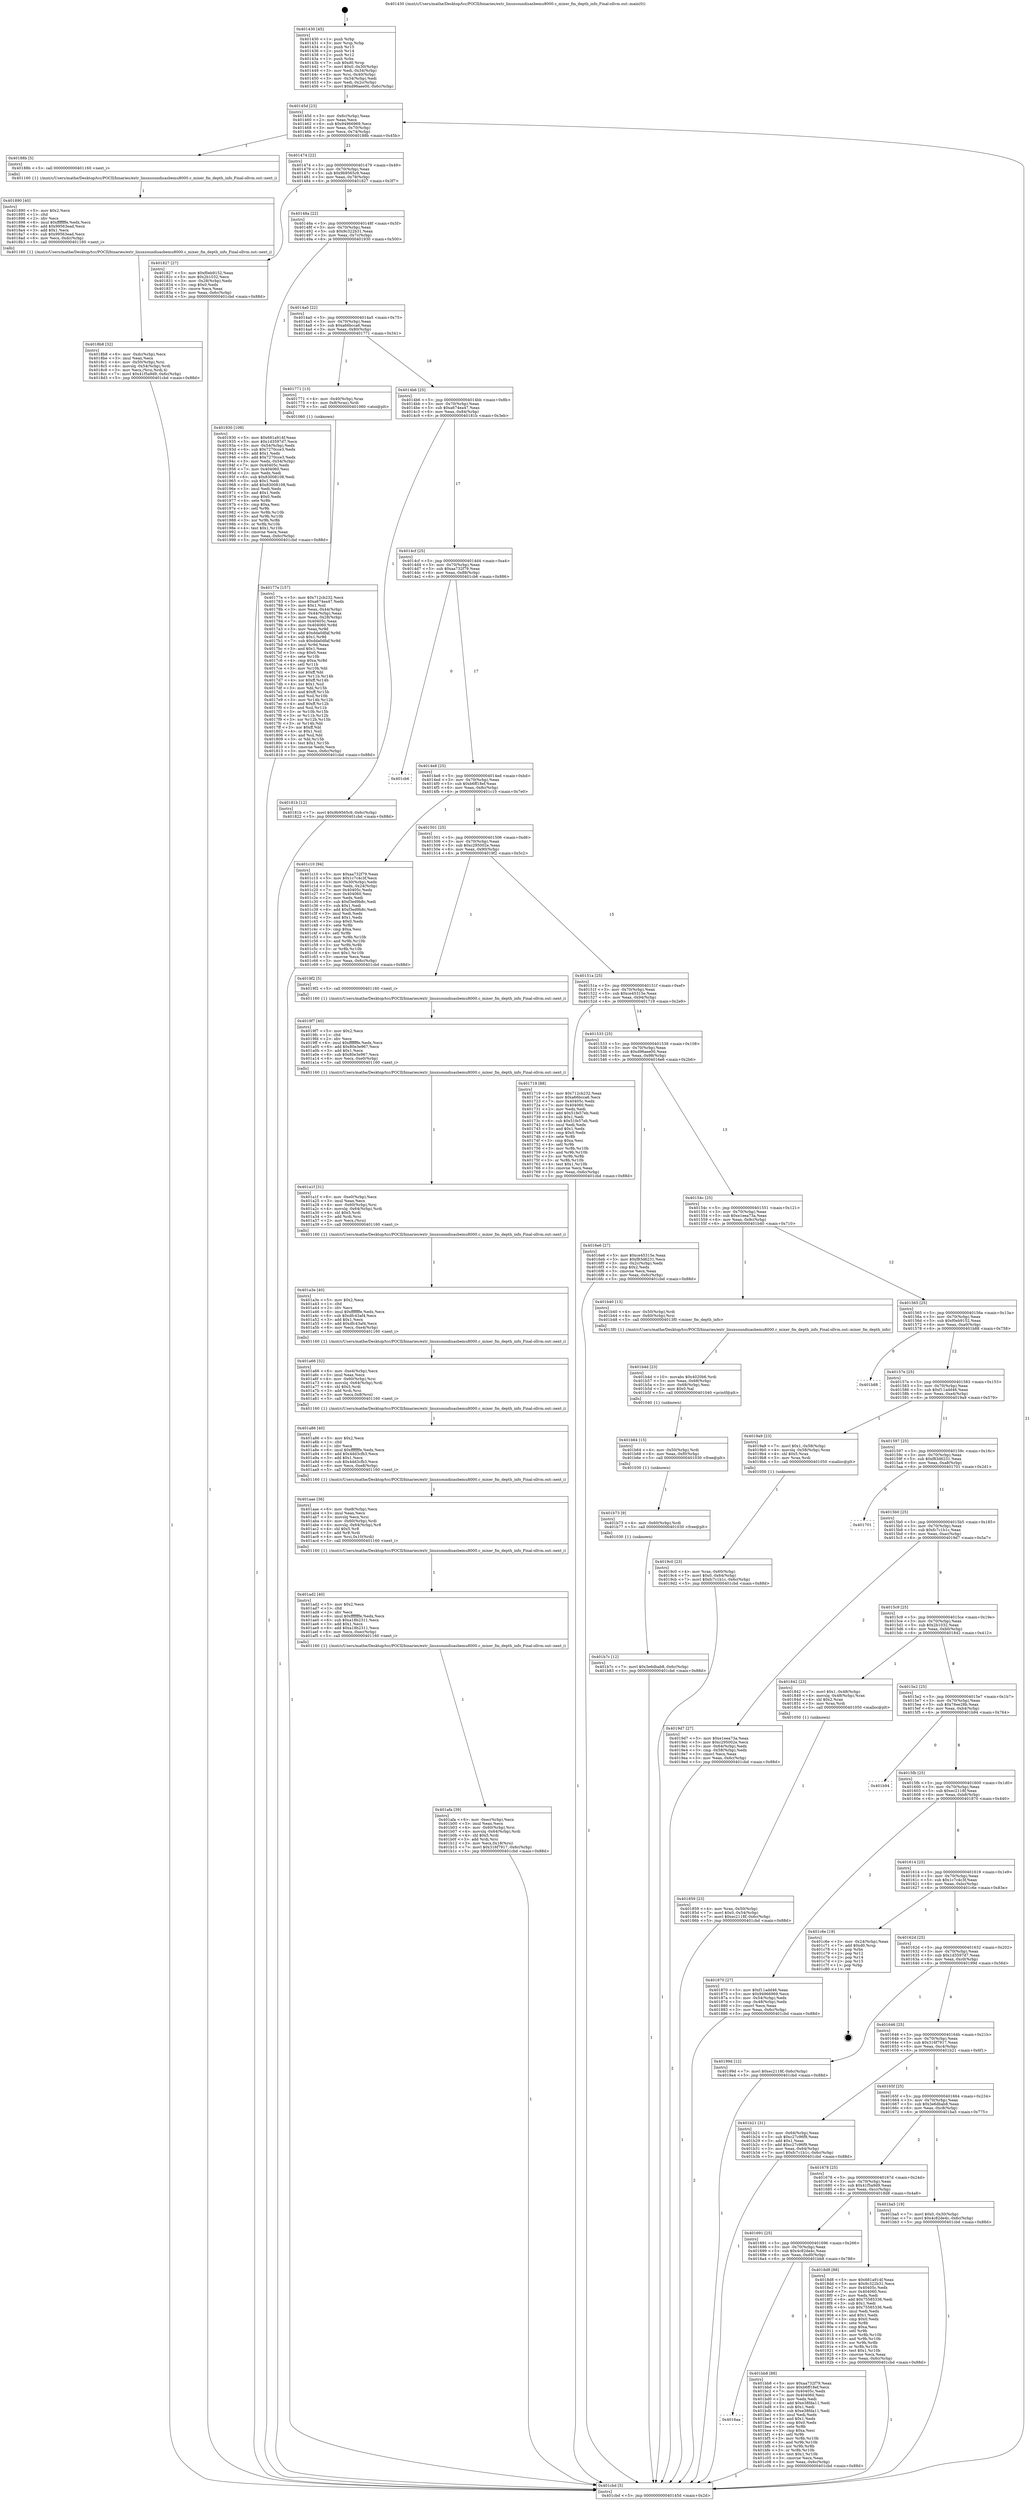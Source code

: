 digraph "0x401430" {
  label = "0x401430 (/mnt/c/Users/mathe/Desktop/tcc/POCII/binaries/extr_linuxsoundisasbemu8000.c_mixer_fm_depth_info_Final-ollvm.out::main(0))"
  labelloc = "t"
  node[shape=record]

  Entry [label="",width=0.3,height=0.3,shape=circle,fillcolor=black,style=filled]
  "0x40145d" [label="{
     0x40145d [23]\l
     | [instrs]\l
     &nbsp;&nbsp;0x40145d \<+3\>: mov -0x6c(%rbp),%eax\l
     &nbsp;&nbsp;0x401460 \<+2\>: mov %eax,%ecx\l
     &nbsp;&nbsp;0x401462 \<+6\>: sub $0x94966969,%ecx\l
     &nbsp;&nbsp;0x401468 \<+3\>: mov %eax,-0x70(%rbp)\l
     &nbsp;&nbsp;0x40146b \<+3\>: mov %ecx,-0x74(%rbp)\l
     &nbsp;&nbsp;0x40146e \<+6\>: je 000000000040188b \<main+0x45b\>\l
  }"]
  "0x40188b" [label="{
     0x40188b [5]\l
     | [instrs]\l
     &nbsp;&nbsp;0x40188b \<+5\>: call 0000000000401160 \<next_i\>\l
     | [calls]\l
     &nbsp;&nbsp;0x401160 \{1\} (/mnt/c/Users/mathe/Desktop/tcc/POCII/binaries/extr_linuxsoundisasbemu8000.c_mixer_fm_depth_info_Final-ollvm.out::next_i)\l
  }"]
  "0x401474" [label="{
     0x401474 [22]\l
     | [instrs]\l
     &nbsp;&nbsp;0x401474 \<+5\>: jmp 0000000000401479 \<main+0x49\>\l
     &nbsp;&nbsp;0x401479 \<+3\>: mov -0x70(%rbp),%eax\l
     &nbsp;&nbsp;0x40147c \<+5\>: sub $0x9b9565c9,%eax\l
     &nbsp;&nbsp;0x401481 \<+3\>: mov %eax,-0x78(%rbp)\l
     &nbsp;&nbsp;0x401484 \<+6\>: je 0000000000401827 \<main+0x3f7\>\l
  }"]
  Exit [label="",width=0.3,height=0.3,shape=circle,fillcolor=black,style=filled,peripheries=2]
  "0x401827" [label="{
     0x401827 [27]\l
     | [instrs]\l
     &nbsp;&nbsp;0x401827 \<+5\>: mov $0xf0eb9152,%eax\l
     &nbsp;&nbsp;0x40182c \<+5\>: mov $0x2b1032,%ecx\l
     &nbsp;&nbsp;0x401831 \<+3\>: mov -0x28(%rbp),%edx\l
     &nbsp;&nbsp;0x401834 \<+3\>: cmp $0x0,%edx\l
     &nbsp;&nbsp;0x401837 \<+3\>: cmove %ecx,%eax\l
     &nbsp;&nbsp;0x40183a \<+3\>: mov %eax,-0x6c(%rbp)\l
     &nbsp;&nbsp;0x40183d \<+5\>: jmp 0000000000401cbd \<main+0x88d\>\l
  }"]
  "0x40148a" [label="{
     0x40148a [22]\l
     | [instrs]\l
     &nbsp;&nbsp;0x40148a \<+5\>: jmp 000000000040148f \<main+0x5f\>\l
     &nbsp;&nbsp;0x40148f \<+3\>: mov -0x70(%rbp),%eax\l
     &nbsp;&nbsp;0x401492 \<+5\>: sub $0x9c322b31,%eax\l
     &nbsp;&nbsp;0x401497 \<+3\>: mov %eax,-0x7c(%rbp)\l
     &nbsp;&nbsp;0x40149a \<+6\>: je 0000000000401930 \<main+0x500\>\l
  }"]
  "0x4016aa" [label="{
     0x4016aa\l
  }", style=dashed]
  "0x401930" [label="{
     0x401930 [109]\l
     | [instrs]\l
     &nbsp;&nbsp;0x401930 \<+5\>: mov $0x681a914f,%eax\l
     &nbsp;&nbsp;0x401935 \<+5\>: mov $0x1d3597d7,%ecx\l
     &nbsp;&nbsp;0x40193a \<+3\>: mov -0x54(%rbp),%edx\l
     &nbsp;&nbsp;0x40193d \<+6\>: sub $0x7270cce3,%edx\l
     &nbsp;&nbsp;0x401943 \<+3\>: add $0x1,%edx\l
     &nbsp;&nbsp;0x401946 \<+6\>: add $0x7270cce3,%edx\l
     &nbsp;&nbsp;0x40194c \<+3\>: mov %edx,-0x54(%rbp)\l
     &nbsp;&nbsp;0x40194f \<+7\>: mov 0x40405c,%edx\l
     &nbsp;&nbsp;0x401956 \<+7\>: mov 0x404060,%esi\l
     &nbsp;&nbsp;0x40195d \<+2\>: mov %edx,%edi\l
     &nbsp;&nbsp;0x40195f \<+6\>: sub $0x83008108,%edi\l
     &nbsp;&nbsp;0x401965 \<+3\>: sub $0x1,%edi\l
     &nbsp;&nbsp;0x401968 \<+6\>: add $0x83008108,%edi\l
     &nbsp;&nbsp;0x40196e \<+3\>: imul %edi,%edx\l
     &nbsp;&nbsp;0x401971 \<+3\>: and $0x1,%edx\l
     &nbsp;&nbsp;0x401974 \<+3\>: cmp $0x0,%edx\l
     &nbsp;&nbsp;0x401977 \<+4\>: sete %r8b\l
     &nbsp;&nbsp;0x40197b \<+3\>: cmp $0xa,%esi\l
     &nbsp;&nbsp;0x40197e \<+4\>: setl %r9b\l
     &nbsp;&nbsp;0x401982 \<+3\>: mov %r8b,%r10b\l
     &nbsp;&nbsp;0x401985 \<+3\>: and %r9b,%r10b\l
     &nbsp;&nbsp;0x401988 \<+3\>: xor %r9b,%r8b\l
     &nbsp;&nbsp;0x40198b \<+3\>: or %r8b,%r10b\l
     &nbsp;&nbsp;0x40198e \<+4\>: test $0x1,%r10b\l
     &nbsp;&nbsp;0x401992 \<+3\>: cmovne %ecx,%eax\l
     &nbsp;&nbsp;0x401995 \<+3\>: mov %eax,-0x6c(%rbp)\l
     &nbsp;&nbsp;0x401998 \<+5\>: jmp 0000000000401cbd \<main+0x88d\>\l
  }"]
  "0x4014a0" [label="{
     0x4014a0 [22]\l
     | [instrs]\l
     &nbsp;&nbsp;0x4014a0 \<+5\>: jmp 00000000004014a5 \<main+0x75\>\l
     &nbsp;&nbsp;0x4014a5 \<+3\>: mov -0x70(%rbp),%eax\l
     &nbsp;&nbsp;0x4014a8 \<+5\>: sub $0xa66bcca6,%eax\l
     &nbsp;&nbsp;0x4014ad \<+3\>: mov %eax,-0x80(%rbp)\l
     &nbsp;&nbsp;0x4014b0 \<+6\>: je 0000000000401771 \<main+0x341\>\l
  }"]
  "0x401bb8" [label="{
     0x401bb8 [88]\l
     | [instrs]\l
     &nbsp;&nbsp;0x401bb8 \<+5\>: mov $0xaa732f79,%eax\l
     &nbsp;&nbsp;0x401bbd \<+5\>: mov $0xb6ff18ef,%ecx\l
     &nbsp;&nbsp;0x401bc2 \<+7\>: mov 0x40405c,%edx\l
     &nbsp;&nbsp;0x401bc9 \<+7\>: mov 0x404060,%esi\l
     &nbsp;&nbsp;0x401bd0 \<+2\>: mov %edx,%edi\l
     &nbsp;&nbsp;0x401bd2 \<+6\>: add $0xe38fda11,%edi\l
     &nbsp;&nbsp;0x401bd8 \<+3\>: sub $0x1,%edi\l
     &nbsp;&nbsp;0x401bdb \<+6\>: sub $0xe38fda11,%edi\l
     &nbsp;&nbsp;0x401be1 \<+3\>: imul %edi,%edx\l
     &nbsp;&nbsp;0x401be4 \<+3\>: and $0x1,%edx\l
     &nbsp;&nbsp;0x401be7 \<+3\>: cmp $0x0,%edx\l
     &nbsp;&nbsp;0x401bea \<+4\>: sete %r8b\l
     &nbsp;&nbsp;0x401bee \<+3\>: cmp $0xa,%esi\l
     &nbsp;&nbsp;0x401bf1 \<+4\>: setl %r9b\l
     &nbsp;&nbsp;0x401bf5 \<+3\>: mov %r8b,%r10b\l
     &nbsp;&nbsp;0x401bf8 \<+3\>: and %r9b,%r10b\l
     &nbsp;&nbsp;0x401bfb \<+3\>: xor %r9b,%r8b\l
     &nbsp;&nbsp;0x401bfe \<+3\>: or %r8b,%r10b\l
     &nbsp;&nbsp;0x401c01 \<+4\>: test $0x1,%r10b\l
     &nbsp;&nbsp;0x401c05 \<+3\>: cmovne %ecx,%eax\l
     &nbsp;&nbsp;0x401c08 \<+3\>: mov %eax,-0x6c(%rbp)\l
     &nbsp;&nbsp;0x401c0b \<+5\>: jmp 0000000000401cbd \<main+0x88d\>\l
  }"]
  "0x401771" [label="{
     0x401771 [13]\l
     | [instrs]\l
     &nbsp;&nbsp;0x401771 \<+4\>: mov -0x40(%rbp),%rax\l
     &nbsp;&nbsp;0x401775 \<+4\>: mov 0x8(%rax),%rdi\l
     &nbsp;&nbsp;0x401779 \<+5\>: call 0000000000401060 \<atoi@plt\>\l
     | [calls]\l
     &nbsp;&nbsp;0x401060 \{1\} (unknown)\l
  }"]
  "0x4014b6" [label="{
     0x4014b6 [25]\l
     | [instrs]\l
     &nbsp;&nbsp;0x4014b6 \<+5\>: jmp 00000000004014bb \<main+0x8b\>\l
     &nbsp;&nbsp;0x4014bb \<+3\>: mov -0x70(%rbp),%eax\l
     &nbsp;&nbsp;0x4014be \<+5\>: sub $0xa674ea47,%eax\l
     &nbsp;&nbsp;0x4014c3 \<+6\>: mov %eax,-0x84(%rbp)\l
     &nbsp;&nbsp;0x4014c9 \<+6\>: je 000000000040181b \<main+0x3eb\>\l
  }"]
  "0x401b7c" [label="{
     0x401b7c [12]\l
     | [instrs]\l
     &nbsp;&nbsp;0x401b7c \<+7\>: movl $0x3e6dbab8,-0x6c(%rbp)\l
     &nbsp;&nbsp;0x401b83 \<+5\>: jmp 0000000000401cbd \<main+0x88d\>\l
  }"]
  "0x40181b" [label="{
     0x40181b [12]\l
     | [instrs]\l
     &nbsp;&nbsp;0x40181b \<+7\>: movl $0x9b9565c9,-0x6c(%rbp)\l
     &nbsp;&nbsp;0x401822 \<+5\>: jmp 0000000000401cbd \<main+0x88d\>\l
  }"]
  "0x4014cf" [label="{
     0x4014cf [25]\l
     | [instrs]\l
     &nbsp;&nbsp;0x4014cf \<+5\>: jmp 00000000004014d4 \<main+0xa4\>\l
     &nbsp;&nbsp;0x4014d4 \<+3\>: mov -0x70(%rbp),%eax\l
     &nbsp;&nbsp;0x4014d7 \<+5\>: sub $0xaa732f79,%eax\l
     &nbsp;&nbsp;0x4014dc \<+6\>: mov %eax,-0x88(%rbp)\l
     &nbsp;&nbsp;0x4014e2 \<+6\>: je 0000000000401cb6 \<main+0x886\>\l
  }"]
  "0x401b73" [label="{
     0x401b73 [9]\l
     | [instrs]\l
     &nbsp;&nbsp;0x401b73 \<+4\>: mov -0x60(%rbp),%rdi\l
     &nbsp;&nbsp;0x401b77 \<+5\>: call 0000000000401030 \<free@plt\>\l
     | [calls]\l
     &nbsp;&nbsp;0x401030 \{1\} (unknown)\l
  }"]
  "0x401cb6" [label="{
     0x401cb6\l
  }", style=dashed]
  "0x4014e8" [label="{
     0x4014e8 [25]\l
     | [instrs]\l
     &nbsp;&nbsp;0x4014e8 \<+5\>: jmp 00000000004014ed \<main+0xbd\>\l
     &nbsp;&nbsp;0x4014ed \<+3\>: mov -0x70(%rbp),%eax\l
     &nbsp;&nbsp;0x4014f0 \<+5\>: sub $0xb6ff18ef,%eax\l
     &nbsp;&nbsp;0x4014f5 \<+6\>: mov %eax,-0x8c(%rbp)\l
     &nbsp;&nbsp;0x4014fb \<+6\>: je 0000000000401c10 \<main+0x7e0\>\l
  }"]
  "0x401b64" [label="{
     0x401b64 [15]\l
     | [instrs]\l
     &nbsp;&nbsp;0x401b64 \<+4\>: mov -0x50(%rbp),%rdi\l
     &nbsp;&nbsp;0x401b68 \<+6\>: mov %eax,-0xf0(%rbp)\l
     &nbsp;&nbsp;0x401b6e \<+5\>: call 0000000000401030 \<free@plt\>\l
     | [calls]\l
     &nbsp;&nbsp;0x401030 \{1\} (unknown)\l
  }"]
  "0x401c10" [label="{
     0x401c10 [94]\l
     | [instrs]\l
     &nbsp;&nbsp;0x401c10 \<+5\>: mov $0xaa732f79,%eax\l
     &nbsp;&nbsp;0x401c15 \<+5\>: mov $0x1c7c4c3f,%ecx\l
     &nbsp;&nbsp;0x401c1a \<+3\>: mov -0x30(%rbp),%edx\l
     &nbsp;&nbsp;0x401c1d \<+3\>: mov %edx,-0x24(%rbp)\l
     &nbsp;&nbsp;0x401c20 \<+7\>: mov 0x40405c,%edx\l
     &nbsp;&nbsp;0x401c27 \<+7\>: mov 0x404060,%esi\l
     &nbsp;&nbsp;0x401c2e \<+2\>: mov %edx,%edi\l
     &nbsp;&nbsp;0x401c30 \<+6\>: sub $0xf3ed9b8c,%edi\l
     &nbsp;&nbsp;0x401c36 \<+3\>: sub $0x1,%edi\l
     &nbsp;&nbsp;0x401c39 \<+6\>: add $0xf3ed9b8c,%edi\l
     &nbsp;&nbsp;0x401c3f \<+3\>: imul %edi,%edx\l
     &nbsp;&nbsp;0x401c42 \<+3\>: and $0x1,%edx\l
     &nbsp;&nbsp;0x401c45 \<+3\>: cmp $0x0,%edx\l
     &nbsp;&nbsp;0x401c48 \<+4\>: sete %r8b\l
     &nbsp;&nbsp;0x401c4c \<+3\>: cmp $0xa,%esi\l
     &nbsp;&nbsp;0x401c4f \<+4\>: setl %r9b\l
     &nbsp;&nbsp;0x401c53 \<+3\>: mov %r8b,%r10b\l
     &nbsp;&nbsp;0x401c56 \<+3\>: and %r9b,%r10b\l
     &nbsp;&nbsp;0x401c59 \<+3\>: xor %r9b,%r8b\l
     &nbsp;&nbsp;0x401c5c \<+3\>: or %r8b,%r10b\l
     &nbsp;&nbsp;0x401c5f \<+4\>: test $0x1,%r10b\l
     &nbsp;&nbsp;0x401c63 \<+3\>: cmovne %ecx,%eax\l
     &nbsp;&nbsp;0x401c66 \<+3\>: mov %eax,-0x6c(%rbp)\l
     &nbsp;&nbsp;0x401c69 \<+5\>: jmp 0000000000401cbd \<main+0x88d\>\l
  }"]
  "0x401501" [label="{
     0x401501 [25]\l
     | [instrs]\l
     &nbsp;&nbsp;0x401501 \<+5\>: jmp 0000000000401506 \<main+0xd6\>\l
     &nbsp;&nbsp;0x401506 \<+3\>: mov -0x70(%rbp),%eax\l
     &nbsp;&nbsp;0x401509 \<+5\>: sub $0xc295002e,%eax\l
     &nbsp;&nbsp;0x40150e \<+6\>: mov %eax,-0x90(%rbp)\l
     &nbsp;&nbsp;0x401514 \<+6\>: je 00000000004019f2 \<main+0x5c2\>\l
  }"]
  "0x401b4d" [label="{
     0x401b4d [23]\l
     | [instrs]\l
     &nbsp;&nbsp;0x401b4d \<+10\>: movabs $0x4020b6,%rdi\l
     &nbsp;&nbsp;0x401b57 \<+3\>: mov %eax,-0x68(%rbp)\l
     &nbsp;&nbsp;0x401b5a \<+3\>: mov -0x68(%rbp),%esi\l
     &nbsp;&nbsp;0x401b5d \<+2\>: mov $0x0,%al\l
     &nbsp;&nbsp;0x401b5f \<+5\>: call 0000000000401040 \<printf@plt\>\l
     | [calls]\l
     &nbsp;&nbsp;0x401040 \{1\} (unknown)\l
  }"]
  "0x4019f2" [label="{
     0x4019f2 [5]\l
     | [instrs]\l
     &nbsp;&nbsp;0x4019f2 \<+5\>: call 0000000000401160 \<next_i\>\l
     | [calls]\l
     &nbsp;&nbsp;0x401160 \{1\} (/mnt/c/Users/mathe/Desktop/tcc/POCII/binaries/extr_linuxsoundisasbemu8000.c_mixer_fm_depth_info_Final-ollvm.out::next_i)\l
  }"]
  "0x40151a" [label="{
     0x40151a [25]\l
     | [instrs]\l
     &nbsp;&nbsp;0x40151a \<+5\>: jmp 000000000040151f \<main+0xef\>\l
     &nbsp;&nbsp;0x40151f \<+3\>: mov -0x70(%rbp),%eax\l
     &nbsp;&nbsp;0x401522 \<+5\>: sub $0xce45315e,%eax\l
     &nbsp;&nbsp;0x401527 \<+6\>: mov %eax,-0x94(%rbp)\l
     &nbsp;&nbsp;0x40152d \<+6\>: je 0000000000401719 \<main+0x2e9\>\l
  }"]
  "0x401afa" [label="{
     0x401afa [39]\l
     | [instrs]\l
     &nbsp;&nbsp;0x401afa \<+6\>: mov -0xec(%rbp),%ecx\l
     &nbsp;&nbsp;0x401b00 \<+3\>: imul %eax,%ecx\l
     &nbsp;&nbsp;0x401b03 \<+4\>: mov -0x60(%rbp),%rsi\l
     &nbsp;&nbsp;0x401b07 \<+4\>: movslq -0x64(%rbp),%rdi\l
     &nbsp;&nbsp;0x401b0b \<+4\>: shl $0x5,%rdi\l
     &nbsp;&nbsp;0x401b0f \<+3\>: add %rdi,%rsi\l
     &nbsp;&nbsp;0x401b12 \<+3\>: mov %ecx,0x18(%rsi)\l
     &nbsp;&nbsp;0x401b15 \<+7\>: movl $0x316f7917,-0x6c(%rbp)\l
     &nbsp;&nbsp;0x401b1c \<+5\>: jmp 0000000000401cbd \<main+0x88d\>\l
  }"]
  "0x401719" [label="{
     0x401719 [88]\l
     | [instrs]\l
     &nbsp;&nbsp;0x401719 \<+5\>: mov $0x712cb232,%eax\l
     &nbsp;&nbsp;0x40171e \<+5\>: mov $0xa66bcca6,%ecx\l
     &nbsp;&nbsp;0x401723 \<+7\>: mov 0x40405c,%edx\l
     &nbsp;&nbsp;0x40172a \<+7\>: mov 0x404060,%esi\l
     &nbsp;&nbsp;0x401731 \<+2\>: mov %edx,%edi\l
     &nbsp;&nbsp;0x401733 \<+6\>: add $0x51fe57eb,%edi\l
     &nbsp;&nbsp;0x401739 \<+3\>: sub $0x1,%edi\l
     &nbsp;&nbsp;0x40173c \<+6\>: sub $0x51fe57eb,%edi\l
     &nbsp;&nbsp;0x401742 \<+3\>: imul %edi,%edx\l
     &nbsp;&nbsp;0x401745 \<+3\>: and $0x1,%edx\l
     &nbsp;&nbsp;0x401748 \<+3\>: cmp $0x0,%edx\l
     &nbsp;&nbsp;0x40174b \<+4\>: sete %r8b\l
     &nbsp;&nbsp;0x40174f \<+3\>: cmp $0xa,%esi\l
     &nbsp;&nbsp;0x401752 \<+4\>: setl %r9b\l
     &nbsp;&nbsp;0x401756 \<+3\>: mov %r8b,%r10b\l
     &nbsp;&nbsp;0x401759 \<+3\>: and %r9b,%r10b\l
     &nbsp;&nbsp;0x40175c \<+3\>: xor %r9b,%r8b\l
     &nbsp;&nbsp;0x40175f \<+3\>: or %r8b,%r10b\l
     &nbsp;&nbsp;0x401762 \<+4\>: test $0x1,%r10b\l
     &nbsp;&nbsp;0x401766 \<+3\>: cmovne %ecx,%eax\l
     &nbsp;&nbsp;0x401769 \<+3\>: mov %eax,-0x6c(%rbp)\l
     &nbsp;&nbsp;0x40176c \<+5\>: jmp 0000000000401cbd \<main+0x88d\>\l
  }"]
  "0x401533" [label="{
     0x401533 [25]\l
     | [instrs]\l
     &nbsp;&nbsp;0x401533 \<+5\>: jmp 0000000000401538 \<main+0x108\>\l
     &nbsp;&nbsp;0x401538 \<+3\>: mov -0x70(%rbp),%eax\l
     &nbsp;&nbsp;0x40153b \<+5\>: sub $0xd96aee00,%eax\l
     &nbsp;&nbsp;0x401540 \<+6\>: mov %eax,-0x98(%rbp)\l
     &nbsp;&nbsp;0x401546 \<+6\>: je 00000000004016e6 \<main+0x2b6\>\l
  }"]
  "0x401ad2" [label="{
     0x401ad2 [40]\l
     | [instrs]\l
     &nbsp;&nbsp;0x401ad2 \<+5\>: mov $0x2,%ecx\l
     &nbsp;&nbsp;0x401ad7 \<+1\>: cltd\l
     &nbsp;&nbsp;0x401ad8 \<+2\>: idiv %ecx\l
     &nbsp;&nbsp;0x401ada \<+6\>: imul $0xfffffffe,%edx,%ecx\l
     &nbsp;&nbsp;0x401ae0 \<+6\>: sub $0xa18b2311,%ecx\l
     &nbsp;&nbsp;0x401ae6 \<+3\>: add $0x1,%ecx\l
     &nbsp;&nbsp;0x401ae9 \<+6\>: add $0xa18b2311,%ecx\l
     &nbsp;&nbsp;0x401aef \<+6\>: mov %ecx,-0xec(%rbp)\l
     &nbsp;&nbsp;0x401af5 \<+5\>: call 0000000000401160 \<next_i\>\l
     | [calls]\l
     &nbsp;&nbsp;0x401160 \{1\} (/mnt/c/Users/mathe/Desktop/tcc/POCII/binaries/extr_linuxsoundisasbemu8000.c_mixer_fm_depth_info_Final-ollvm.out::next_i)\l
  }"]
  "0x4016e6" [label="{
     0x4016e6 [27]\l
     | [instrs]\l
     &nbsp;&nbsp;0x4016e6 \<+5\>: mov $0xce45315e,%eax\l
     &nbsp;&nbsp;0x4016eb \<+5\>: mov $0xf83d6231,%ecx\l
     &nbsp;&nbsp;0x4016f0 \<+3\>: mov -0x2c(%rbp),%edx\l
     &nbsp;&nbsp;0x4016f3 \<+3\>: cmp $0x2,%edx\l
     &nbsp;&nbsp;0x4016f6 \<+3\>: cmovne %ecx,%eax\l
     &nbsp;&nbsp;0x4016f9 \<+3\>: mov %eax,-0x6c(%rbp)\l
     &nbsp;&nbsp;0x4016fc \<+5\>: jmp 0000000000401cbd \<main+0x88d\>\l
  }"]
  "0x40154c" [label="{
     0x40154c [25]\l
     | [instrs]\l
     &nbsp;&nbsp;0x40154c \<+5\>: jmp 0000000000401551 \<main+0x121\>\l
     &nbsp;&nbsp;0x401551 \<+3\>: mov -0x70(%rbp),%eax\l
     &nbsp;&nbsp;0x401554 \<+5\>: sub $0xe1eea73a,%eax\l
     &nbsp;&nbsp;0x401559 \<+6\>: mov %eax,-0x9c(%rbp)\l
     &nbsp;&nbsp;0x40155f \<+6\>: je 0000000000401b40 \<main+0x710\>\l
  }"]
  "0x401cbd" [label="{
     0x401cbd [5]\l
     | [instrs]\l
     &nbsp;&nbsp;0x401cbd \<+5\>: jmp 000000000040145d \<main+0x2d\>\l
  }"]
  "0x401430" [label="{
     0x401430 [45]\l
     | [instrs]\l
     &nbsp;&nbsp;0x401430 \<+1\>: push %rbp\l
     &nbsp;&nbsp;0x401431 \<+3\>: mov %rsp,%rbp\l
     &nbsp;&nbsp;0x401434 \<+2\>: push %r15\l
     &nbsp;&nbsp;0x401436 \<+2\>: push %r14\l
     &nbsp;&nbsp;0x401438 \<+2\>: push %r12\l
     &nbsp;&nbsp;0x40143a \<+1\>: push %rbx\l
     &nbsp;&nbsp;0x40143b \<+7\>: sub $0xd0,%rsp\l
     &nbsp;&nbsp;0x401442 \<+7\>: movl $0x0,-0x30(%rbp)\l
     &nbsp;&nbsp;0x401449 \<+3\>: mov %edi,-0x34(%rbp)\l
     &nbsp;&nbsp;0x40144c \<+4\>: mov %rsi,-0x40(%rbp)\l
     &nbsp;&nbsp;0x401450 \<+3\>: mov -0x34(%rbp),%edi\l
     &nbsp;&nbsp;0x401453 \<+3\>: mov %edi,-0x2c(%rbp)\l
     &nbsp;&nbsp;0x401456 \<+7\>: movl $0xd96aee00,-0x6c(%rbp)\l
  }"]
  "0x40177e" [label="{
     0x40177e [157]\l
     | [instrs]\l
     &nbsp;&nbsp;0x40177e \<+5\>: mov $0x712cb232,%ecx\l
     &nbsp;&nbsp;0x401783 \<+5\>: mov $0xa674ea47,%edx\l
     &nbsp;&nbsp;0x401788 \<+3\>: mov $0x1,%sil\l
     &nbsp;&nbsp;0x40178b \<+3\>: mov %eax,-0x44(%rbp)\l
     &nbsp;&nbsp;0x40178e \<+3\>: mov -0x44(%rbp),%eax\l
     &nbsp;&nbsp;0x401791 \<+3\>: mov %eax,-0x28(%rbp)\l
     &nbsp;&nbsp;0x401794 \<+7\>: mov 0x40405c,%eax\l
     &nbsp;&nbsp;0x40179b \<+8\>: mov 0x404060,%r8d\l
     &nbsp;&nbsp;0x4017a3 \<+3\>: mov %eax,%r9d\l
     &nbsp;&nbsp;0x4017a6 \<+7\>: add $0xdda0dfaf,%r9d\l
     &nbsp;&nbsp;0x4017ad \<+4\>: sub $0x1,%r9d\l
     &nbsp;&nbsp;0x4017b1 \<+7\>: sub $0xdda0dfaf,%r9d\l
     &nbsp;&nbsp;0x4017b8 \<+4\>: imul %r9d,%eax\l
     &nbsp;&nbsp;0x4017bc \<+3\>: and $0x1,%eax\l
     &nbsp;&nbsp;0x4017bf \<+3\>: cmp $0x0,%eax\l
     &nbsp;&nbsp;0x4017c2 \<+4\>: sete %r10b\l
     &nbsp;&nbsp;0x4017c6 \<+4\>: cmp $0xa,%r8d\l
     &nbsp;&nbsp;0x4017ca \<+4\>: setl %r11b\l
     &nbsp;&nbsp;0x4017ce \<+3\>: mov %r10b,%bl\l
     &nbsp;&nbsp;0x4017d1 \<+3\>: xor $0xff,%bl\l
     &nbsp;&nbsp;0x4017d4 \<+3\>: mov %r11b,%r14b\l
     &nbsp;&nbsp;0x4017d7 \<+4\>: xor $0xff,%r14b\l
     &nbsp;&nbsp;0x4017db \<+4\>: xor $0x1,%sil\l
     &nbsp;&nbsp;0x4017df \<+3\>: mov %bl,%r15b\l
     &nbsp;&nbsp;0x4017e2 \<+4\>: and $0xff,%r15b\l
     &nbsp;&nbsp;0x4017e6 \<+3\>: and %sil,%r10b\l
     &nbsp;&nbsp;0x4017e9 \<+3\>: mov %r14b,%r12b\l
     &nbsp;&nbsp;0x4017ec \<+4\>: and $0xff,%r12b\l
     &nbsp;&nbsp;0x4017f0 \<+3\>: and %sil,%r11b\l
     &nbsp;&nbsp;0x4017f3 \<+3\>: or %r10b,%r15b\l
     &nbsp;&nbsp;0x4017f6 \<+3\>: or %r11b,%r12b\l
     &nbsp;&nbsp;0x4017f9 \<+3\>: xor %r12b,%r15b\l
     &nbsp;&nbsp;0x4017fc \<+3\>: or %r14b,%bl\l
     &nbsp;&nbsp;0x4017ff \<+3\>: xor $0xff,%bl\l
     &nbsp;&nbsp;0x401802 \<+4\>: or $0x1,%sil\l
     &nbsp;&nbsp;0x401806 \<+3\>: and %sil,%bl\l
     &nbsp;&nbsp;0x401809 \<+3\>: or %bl,%r15b\l
     &nbsp;&nbsp;0x40180c \<+4\>: test $0x1,%r15b\l
     &nbsp;&nbsp;0x401810 \<+3\>: cmovne %edx,%ecx\l
     &nbsp;&nbsp;0x401813 \<+3\>: mov %ecx,-0x6c(%rbp)\l
     &nbsp;&nbsp;0x401816 \<+5\>: jmp 0000000000401cbd \<main+0x88d\>\l
  }"]
  "0x401aae" [label="{
     0x401aae [36]\l
     | [instrs]\l
     &nbsp;&nbsp;0x401aae \<+6\>: mov -0xe8(%rbp),%ecx\l
     &nbsp;&nbsp;0x401ab4 \<+3\>: imul %eax,%ecx\l
     &nbsp;&nbsp;0x401ab7 \<+3\>: movslq %ecx,%rsi\l
     &nbsp;&nbsp;0x401aba \<+4\>: mov -0x60(%rbp),%rdi\l
     &nbsp;&nbsp;0x401abe \<+4\>: movslq -0x64(%rbp),%r8\l
     &nbsp;&nbsp;0x401ac2 \<+4\>: shl $0x5,%r8\l
     &nbsp;&nbsp;0x401ac6 \<+3\>: add %r8,%rdi\l
     &nbsp;&nbsp;0x401ac9 \<+4\>: mov %rsi,0x10(%rdi)\l
     &nbsp;&nbsp;0x401acd \<+5\>: call 0000000000401160 \<next_i\>\l
     | [calls]\l
     &nbsp;&nbsp;0x401160 \{1\} (/mnt/c/Users/mathe/Desktop/tcc/POCII/binaries/extr_linuxsoundisasbemu8000.c_mixer_fm_depth_info_Final-ollvm.out::next_i)\l
  }"]
  "0x401b40" [label="{
     0x401b40 [13]\l
     | [instrs]\l
     &nbsp;&nbsp;0x401b40 \<+4\>: mov -0x50(%rbp),%rdi\l
     &nbsp;&nbsp;0x401b44 \<+4\>: mov -0x60(%rbp),%rsi\l
     &nbsp;&nbsp;0x401b48 \<+5\>: call 00000000004013f0 \<mixer_fm_depth_info\>\l
     | [calls]\l
     &nbsp;&nbsp;0x4013f0 \{1\} (/mnt/c/Users/mathe/Desktop/tcc/POCII/binaries/extr_linuxsoundisasbemu8000.c_mixer_fm_depth_info_Final-ollvm.out::mixer_fm_depth_info)\l
  }"]
  "0x401565" [label="{
     0x401565 [25]\l
     | [instrs]\l
     &nbsp;&nbsp;0x401565 \<+5\>: jmp 000000000040156a \<main+0x13a\>\l
     &nbsp;&nbsp;0x40156a \<+3\>: mov -0x70(%rbp),%eax\l
     &nbsp;&nbsp;0x40156d \<+5\>: sub $0xf0eb9152,%eax\l
     &nbsp;&nbsp;0x401572 \<+6\>: mov %eax,-0xa0(%rbp)\l
     &nbsp;&nbsp;0x401578 \<+6\>: je 0000000000401b88 \<main+0x758\>\l
  }"]
  "0x401a86" [label="{
     0x401a86 [40]\l
     | [instrs]\l
     &nbsp;&nbsp;0x401a86 \<+5\>: mov $0x2,%ecx\l
     &nbsp;&nbsp;0x401a8b \<+1\>: cltd\l
     &nbsp;&nbsp;0x401a8c \<+2\>: idiv %ecx\l
     &nbsp;&nbsp;0x401a8e \<+6\>: imul $0xfffffffe,%edx,%ecx\l
     &nbsp;&nbsp;0x401a94 \<+6\>: add $0x4dd3cfb3,%ecx\l
     &nbsp;&nbsp;0x401a9a \<+3\>: add $0x1,%ecx\l
     &nbsp;&nbsp;0x401a9d \<+6\>: sub $0x4dd3cfb3,%ecx\l
     &nbsp;&nbsp;0x401aa3 \<+6\>: mov %ecx,-0xe8(%rbp)\l
     &nbsp;&nbsp;0x401aa9 \<+5\>: call 0000000000401160 \<next_i\>\l
     | [calls]\l
     &nbsp;&nbsp;0x401160 \{1\} (/mnt/c/Users/mathe/Desktop/tcc/POCII/binaries/extr_linuxsoundisasbemu8000.c_mixer_fm_depth_info_Final-ollvm.out::next_i)\l
  }"]
  "0x401b88" [label="{
     0x401b88\l
  }", style=dashed]
  "0x40157e" [label="{
     0x40157e [25]\l
     | [instrs]\l
     &nbsp;&nbsp;0x40157e \<+5\>: jmp 0000000000401583 \<main+0x153\>\l
     &nbsp;&nbsp;0x401583 \<+3\>: mov -0x70(%rbp),%eax\l
     &nbsp;&nbsp;0x401586 \<+5\>: sub $0xf11add46,%eax\l
     &nbsp;&nbsp;0x40158b \<+6\>: mov %eax,-0xa4(%rbp)\l
     &nbsp;&nbsp;0x401591 \<+6\>: je 00000000004019a9 \<main+0x579\>\l
  }"]
  "0x401a66" [label="{
     0x401a66 [32]\l
     | [instrs]\l
     &nbsp;&nbsp;0x401a66 \<+6\>: mov -0xe4(%rbp),%ecx\l
     &nbsp;&nbsp;0x401a6c \<+3\>: imul %eax,%ecx\l
     &nbsp;&nbsp;0x401a6f \<+4\>: mov -0x60(%rbp),%rsi\l
     &nbsp;&nbsp;0x401a73 \<+4\>: movslq -0x64(%rbp),%rdi\l
     &nbsp;&nbsp;0x401a77 \<+4\>: shl $0x5,%rdi\l
     &nbsp;&nbsp;0x401a7b \<+3\>: add %rdi,%rsi\l
     &nbsp;&nbsp;0x401a7e \<+3\>: mov %ecx,0x8(%rsi)\l
     &nbsp;&nbsp;0x401a81 \<+5\>: call 0000000000401160 \<next_i\>\l
     | [calls]\l
     &nbsp;&nbsp;0x401160 \{1\} (/mnt/c/Users/mathe/Desktop/tcc/POCII/binaries/extr_linuxsoundisasbemu8000.c_mixer_fm_depth_info_Final-ollvm.out::next_i)\l
  }"]
  "0x4019a9" [label="{
     0x4019a9 [23]\l
     | [instrs]\l
     &nbsp;&nbsp;0x4019a9 \<+7\>: movl $0x1,-0x58(%rbp)\l
     &nbsp;&nbsp;0x4019b0 \<+4\>: movslq -0x58(%rbp),%rax\l
     &nbsp;&nbsp;0x4019b4 \<+4\>: shl $0x5,%rax\l
     &nbsp;&nbsp;0x4019b8 \<+3\>: mov %rax,%rdi\l
     &nbsp;&nbsp;0x4019bb \<+5\>: call 0000000000401050 \<malloc@plt\>\l
     | [calls]\l
     &nbsp;&nbsp;0x401050 \{1\} (unknown)\l
  }"]
  "0x401597" [label="{
     0x401597 [25]\l
     | [instrs]\l
     &nbsp;&nbsp;0x401597 \<+5\>: jmp 000000000040159c \<main+0x16c\>\l
     &nbsp;&nbsp;0x40159c \<+3\>: mov -0x70(%rbp),%eax\l
     &nbsp;&nbsp;0x40159f \<+5\>: sub $0xf83d6231,%eax\l
     &nbsp;&nbsp;0x4015a4 \<+6\>: mov %eax,-0xa8(%rbp)\l
     &nbsp;&nbsp;0x4015aa \<+6\>: je 0000000000401701 \<main+0x2d1\>\l
  }"]
  "0x401a3e" [label="{
     0x401a3e [40]\l
     | [instrs]\l
     &nbsp;&nbsp;0x401a3e \<+5\>: mov $0x2,%ecx\l
     &nbsp;&nbsp;0x401a43 \<+1\>: cltd\l
     &nbsp;&nbsp;0x401a44 \<+2\>: idiv %ecx\l
     &nbsp;&nbsp;0x401a46 \<+6\>: imul $0xfffffffe,%edx,%ecx\l
     &nbsp;&nbsp;0x401a4c \<+6\>: sub $0xdfc43af4,%ecx\l
     &nbsp;&nbsp;0x401a52 \<+3\>: add $0x1,%ecx\l
     &nbsp;&nbsp;0x401a55 \<+6\>: add $0xdfc43af4,%ecx\l
     &nbsp;&nbsp;0x401a5b \<+6\>: mov %ecx,-0xe4(%rbp)\l
     &nbsp;&nbsp;0x401a61 \<+5\>: call 0000000000401160 \<next_i\>\l
     | [calls]\l
     &nbsp;&nbsp;0x401160 \{1\} (/mnt/c/Users/mathe/Desktop/tcc/POCII/binaries/extr_linuxsoundisasbemu8000.c_mixer_fm_depth_info_Final-ollvm.out::next_i)\l
  }"]
  "0x401701" [label="{
     0x401701\l
  }", style=dashed]
  "0x4015b0" [label="{
     0x4015b0 [25]\l
     | [instrs]\l
     &nbsp;&nbsp;0x4015b0 \<+5\>: jmp 00000000004015b5 \<main+0x185\>\l
     &nbsp;&nbsp;0x4015b5 \<+3\>: mov -0x70(%rbp),%eax\l
     &nbsp;&nbsp;0x4015b8 \<+5\>: sub $0xfc7c1b1c,%eax\l
     &nbsp;&nbsp;0x4015bd \<+6\>: mov %eax,-0xac(%rbp)\l
     &nbsp;&nbsp;0x4015c3 \<+6\>: je 00000000004019d7 \<main+0x5a7\>\l
  }"]
  "0x401a1f" [label="{
     0x401a1f [31]\l
     | [instrs]\l
     &nbsp;&nbsp;0x401a1f \<+6\>: mov -0xe0(%rbp),%ecx\l
     &nbsp;&nbsp;0x401a25 \<+3\>: imul %eax,%ecx\l
     &nbsp;&nbsp;0x401a28 \<+4\>: mov -0x60(%rbp),%rsi\l
     &nbsp;&nbsp;0x401a2c \<+4\>: movslq -0x64(%rbp),%rdi\l
     &nbsp;&nbsp;0x401a30 \<+4\>: shl $0x5,%rdi\l
     &nbsp;&nbsp;0x401a34 \<+3\>: add %rdi,%rsi\l
     &nbsp;&nbsp;0x401a37 \<+2\>: mov %ecx,(%rsi)\l
     &nbsp;&nbsp;0x401a39 \<+5\>: call 0000000000401160 \<next_i\>\l
     | [calls]\l
     &nbsp;&nbsp;0x401160 \{1\} (/mnt/c/Users/mathe/Desktop/tcc/POCII/binaries/extr_linuxsoundisasbemu8000.c_mixer_fm_depth_info_Final-ollvm.out::next_i)\l
  }"]
  "0x4019d7" [label="{
     0x4019d7 [27]\l
     | [instrs]\l
     &nbsp;&nbsp;0x4019d7 \<+5\>: mov $0xe1eea73a,%eax\l
     &nbsp;&nbsp;0x4019dc \<+5\>: mov $0xc295002e,%ecx\l
     &nbsp;&nbsp;0x4019e1 \<+3\>: mov -0x64(%rbp),%edx\l
     &nbsp;&nbsp;0x4019e4 \<+3\>: cmp -0x58(%rbp),%edx\l
     &nbsp;&nbsp;0x4019e7 \<+3\>: cmovl %ecx,%eax\l
     &nbsp;&nbsp;0x4019ea \<+3\>: mov %eax,-0x6c(%rbp)\l
     &nbsp;&nbsp;0x4019ed \<+5\>: jmp 0000000000401cbd \<main+0x88d\>\l
  }"]
  "0x4015c9" [label="{
     0x4015c9 [25]\l
     | [instrs]\l
     &nbsp;&nbsp;0x4015c9 \<+5\>: jmp 00000000004015ce \<main+0x19e\>\l
     &nbsp;&nbsp;0x4015ce \<+3\>: mov -0x70(%rbp),%eax\l
     &nbsp;&nbsp;0x4015d1 \<+5\>: sub $0x2b1032,%eax\l
     &nbsp;&nbsp;0x4015d6 \<+6\>: mov %eax,-0xb0(%rbp)\l
     &nbsp;&nbsp;0x4015dc \<+6\>: je 0000000000401842 \<main+0x412\>\l
  }"]
  "0x4019f7" [label="{
     0x4019f7 [40]\l
     | [instrs]\l
     &nbsp;&nbsp;0x4019f7 \<+5\>: mov $0x2,%ecx\l
     &nbsp;&nbsp;0x4019fc \<+1\>: cltd\l
     &nbsp;&nbsp;0x4019fd \<+2\>: idiv %ecx\l
     &nbsp;&nbsp;0x4019ff \<+6\>: imul $0xfffffffe,%edx,%ecx\l
     &nbsp;&nbsp;0x401a05 \<+6\>: add $0x80e3e967,%ecx\l
     &nbsp;&nbsp;0x401a0b \<+3\>: add $0x1,%ecx\l
     &nbsp;&nbsp;0x401a0e \<+6\>: sub $0x80e3e967,%ecx\l
     &nbsp;&nbsp;0x401a14 \<+6\>: mov %ecx,-0xe0(%rbp)\l
     &nbsp;&nbsp;0x401a1a \<+5\>: call 0000000000401160 \<next_i\>\l
     | [calls]\l
     &nbsp;&nbsp;0x401160 \{1\} (/mnt/c/Users/mathe/Desktop/tcc/POCII/binaries/extr_linuxsoundisasbemu8000.c_mixer_fm_depth_info_Final-ollvm.out::next_i)\l
  }"]
  "0x401842" [label="{
     0x401842 [23]\l
     | [instrs]\l
     &nbsp;&nbsp;0x401842 \<+7\>: movl $0x1,-0x48(%rbp)\l
     &nbsp;&nbsp;0x401849 \<+4\>: movslq -0x48(%rbp),%rax\l
     &nbsp;&nbsp;0x40184d \<+4\>: shl $0x2,%rax\l
     &nbsp;&nbsp;0x401851 \<+3\>: mov %rax,%rdi\l
     &nbsp;&nbsp;0x401854 \<+5\>: call 0000000000401050 \<malloc@plt\>\l
     | [calls]\l
     &nbsp;&nbsp;0x401050 \{1\} (unknown)\l
  }"]
  "0x4015e2" [label="{
     0x4015e2 [25]\l
     | [instrs]\l
     &nbsp;&nbsp;0x4015e2 \<+5\>: jmp 00000000004015e7 \<main+0x1b7\>\l
     &nbsp;&nbsp;0x4015e7 \<+3\>: mov -0x70(%rbp),%eax\l
     &nbsp;&nbsp;0x4015ea \<+5\>: sub $0x76ee28b,%eax\l
     &nbsp;&nbsp;0x4015ef \<+6\>: mov %eax,-0xb4(%rbp)\l
     &nbsp;&nbsp;0x4015f5 \<+6\>: je 0000000000401b94 \<main+0x764\>\l
  }"]
  "0x401859" [label="{
     0x401859 [23]\l
     | [instrs]\l
     &nbsp;&nbsp;0x401859 \<+4\>: mov %rax,-0x50(%rbp)\l
     &nbsp;&nbsp;0x40185d \<+7\>: movl $0x0,-0x54(%rbp)\l
     &nbsp;&nbsp;0x401864 \<+7\>: movl $0xec2118f,-0x6c(%rbp)\l
     &nbsp;&nbsp;0x40186b \<+5\>: jmp 0000000000401cbd \<main+0x88d\>\l
  }"]
  "0x4019c0" [label="{
     0x4019c0 [23]\l
     | [instrs]\l
     &nbsp;&nbsp;0x4019c0 \<+4\>: mov %rax,-0x60(%rbp)\l
     &nbsp;&nbsp;0x4019c4 \<+7\>: movl $0x0,-0x64(%rbp)\l
     &nbsp;&nbsp;0x4019cb \<+7\>: movl $0xfc7c1b1c,-0x6c(%rbp)\l
     &nbsp;&nbsp;0x4019d2 \<+5\>: jmp 0000000000401cbd \<main+0x88d\>\l
  }"]
  "0x401b94" [label="{
     0x401b94\l
  }", style=dashed]
  "0x4015fb" [label="{
     0x4015fb [25]\l
     | [instrs]\l
     &nbsp;&nbsp;0x4015fb \<+5\>: jmp 0000000000401600 \<main+0x1d0\>\l
     &nbsp;&nbsp;0x401600 \<+3\>: mov -0x70(%rbp),%eax\l
     &nbsp;&nbsp;0x401603 \<+5\>: sub $0xec2118f,%eax\l
     &nbsp;&nbsp;0x401608 \<+6\>: mov %eax,-0xb8(%rbp)\l
     &nbsp;&nbsp;0x40160e \<+6\>: je 0000000000401870 \<main+0x440\>\l
  }"]
  "0x401691" [label="{
     0x401691 [25]\l
     | [instrs]\l
     &nbsp;&nbsp;0x401691 \<+5\>: jmp 0000000000401696 \<main+0x266\>\l
     &nbsp;&nbsp;0x401696 \<+3\>: mov -0x70(%rbp),%eax\l
     &nbsp;&nbsp;0x401699 \<+5\>: sub $0x4c82de4c,%eax\l
     &nbsp;&nbsp;0x40169e \<+6\>: mov %eax,-0xd0(%rbp)\l
     &nbsp;&nbsp;0x4016a4 \<+6\>: je 0000000000401bb8 \<main+0x788\>\l
  }"]
  "0x401870" [label="{
     0x401870 [27]\l
     | [instrs]\l
     &nbsp;&nbsp;0x401870 \<+5\>: mov $0xf11add46,%eax\l
     &nbsp;&nbsp;0x401875 \<+5\>: mov $0x94966969,%ecx\l
     &nbsp;&nbsp;0x40187a \<+3\>: mov -0x54(%rbp),%edx\l
     &nbsp;&nbsp;0x40187d \<+3\>: cmp -0x48(%rbp),%edx\l
     &nbsp;&nbsp;0x401880 \<+3\>: cmovl %ecx,%eax\l
     &nbsp;&nbsp;0x401883 \<+3\>: mov %eax,-0x6c(%rbp)\l
     &nbsp;&nbsp;0x401886 \<+5\>: jmp 0000000000401cbd \<main+0x88d\>\l
  }"]
  "0x401614" [label="{
     0x401614 [25]\l
     | [instrs]\l
     &nbsp;&nbsp;0x401614 \<+5\>: jmp 0000000000401619 \<main+0x1e9\>\l
     &nbsp;&nbsp;0x401619 \<+3\>: mov -0x70(%rbp),%eax\l
     &nbsp;&nbsp;0x40161c \<+5\>: sub $0x1c7c4c3f,%eax\l
     &nbsp;&nbsp;0x401621 \<+6\>: mov %eax,-0xbc(%rbp)\l
     &nbsp;&nbsp;0x401627 \<+6\>: je 0000000000401c6e \<main+0x83e\>\l
  }"]
  "0x401890" [label="{
     0x401890 [40]\l
     | [instrs]\l
     &nbsp;&nbsp;0x401890 \<+5\>: mov $0x2,%ecx\l
     &nbsp;&nbsp;0x401895 \<+1\>: cltd\l
     &nbsp;&nbsp;0x401896 \<+2\>: idiv %ecx\l
     &nbsp;&nbsp;0x401898 \<+6\>: imul $0xfffffffe,%edx,%ecx\l
     &nbsp;&nbsp;0x40189e \<+6\>: add $0x99563ead,%ecx\l
     &nbsp;&nbsp;0x4018a4 \<+3\>: add $0x1,%ecx\l
     &nbsp;&nbsp;0x4018a7 \<+6\>: sub $0x99563ead,%ecx\l
     &nbsp;&nbsp;0x4018ad \<+6\>: mov %ecx,-0xdc(%rbp)\l
     &nbsp;&nbsp;0x4018b3 \<+5\>: call 0000000000401160 \<next_i\>\l
     | [calls]\l
     &nbsp;&nbsp;0x401160 \{1\} (/mnt/c/Users/mathe/Desktop/tcc/POCII/binaries/extr_linuxsoundisasbemu8000.c_mixer_fm_depth_info_Final-ollvm.out::next_i)\l
  }"]
  "0x4018b8" [label="{
     0x4018b8 [32]\l
     | [instrs]\l
     &nbsp;&nbsp;0x4018b8 \<+6\>: mov -0xdc(%rbp),%ecx\l
     &nbsp;&nbsp;0x4018be \<+3\>: imul %eax,%ecx\l
     &nbsp;&nbsp;0x4018c1 \<+4\>: mov -0x50(%rbp),%rsi\l
     &nbsp;&nbsp;0x4018c5 \<+4\>: movslq -0x54(%rbp),%rdi\l
     &nbsp;&nbsp;0x4018c9 \<+3\>: mov %ecx,(%rsi,%rdi,4)\l
     &nbsp;&nbsp;0x4018cc \<+7\>: movl $0x41f5a9d9,-0x6c(%rbp)\l
     &nbsp;&nbsp;0x4018d3 \<+5\>: jmp 0000000000401cbd \<main+0x88d\>\l
  }"]
  "0x4018d8" [label="{
     0x4018d8 [88]\l
     | [instrs]\l
     &nbsp;&nbsp;0x4018d8 \<+5\>: mov $0x681a914f,%eax\l
     &nbsp;&nbsp;0x4018dd \<+5\>: mov $0x9c322b31,%ecx\l
     &nbsp;&nbsp;0x4018e2 \<+7\>: mov 0x40405c,%edx\l
     &nbsp;&nbsp;0x4018e9 \<+7\>: mov 0x404060,%esi\l
     &nbsp;&nbsp;0x4018f0 \<+2\>: mov %edx,%edi\l
     &nbsp;&nbsp;0x4018f2 \<+6\>: add $0x75585336,%edi\l
     &nbsp;&nbsp;0x4018f8 \<+3\>: sub $0x1,%edi\l
     &nbsp;&nbsp;0x4018fb \<+6\>: sub $0x75585336,%edi\l
     &nbsp;&nbsp;0x401901 \<+3\>: imul %edi,%edx\l
     &nbsp;&nbsp;0x401904 \<+3\>: and $0x1,%edx\l
     &nbsp;&nbsp;0x401907 \<+3\>: cmp $0x0,%edx\l
     &nbsp;&nbsp;0x40190a \<+4\>: sete %r8b\l
     &nbsp;&nbsp;0x40190e \<+3\>: cmp $0xa,%esi\l
     &nbsp;&nbsp;0x401911 \<+4\>: setl %r9b\l
     &nbsp;&nbsp;0x401915 \<+3\>: mov %r8b,%r10b\l
     &nbsp;&nbsp;0x401918 \<+3\>: and %r9b,%r10b\l
     &nbsp;&nbsp;0x40191b \<+3\>: xor %r9b,%r8b\l
     &nbsp;&nbsp;0x40191e \<+3\>: or %r8b,%r10b\l
     &nbsp;&nbsp;0x401921 \<+4\>: test $0x1,%r10b\l
     &nbsp;&nbsp;0x401925 \<+3\>: cmovne %ecx,%eax\l
     &nbsp;&nbsp;0x401928 \<+3\>: mov %eax,-0x6c(%rbp)\l
     &nbsp;&nbsp;0x40192b \<+5\>: jmp 0000000000401cbd \<main+0x88d\>\l
  }"]
  "0x401c6e" [label="{
     0x401c6e [19]\l
     | [instrs]\l
     &nbsp;&nbsp;0x401c6e \<+3\>: mov -0x24(%rbp),%eax\l
     &nbsp;&nbsp;0x401c71 \<+7\>: add $0xd0,%rsp\l
     &nbsp;&nbsp;0x401c78 \<+1\>: pop %rbx\l
     &nbsp;&nbsp;0x401c79 \<+2\>: pop %r12\l
     &nbsp;&nbsp;0x401c7b \<+2\>: pop %r14\l
     &nbsp;&nbsp;0x401c7d \<+2\>: pop %r15\l
     &nbsp;&nbsp;0x401c7f \<+1\>: pop %rbp\l
     &nbsp;&nbsp;0x401c80 \<+1\>: ret\l
  }"]
  "0x40162d" [label="{
     0x40162d [25]\l
     | [instrs]\l
     &nbsp;&nbsp;0x40162d \<+5\>: jmp 0000000000401632 \<main+0x202\>\l
     &nbsp;&nbsp;0x401632 \<+3\>: mov -0x70(%rbp),%eax\l
     &nbsp;&nbsp;0x401635 \<+5\>: sub $0x1d3597d7,%eax\l
     &nbsp;&nbsp;0x40163a \<+6\>: mov %eax,-0xc0(%rbp)\l
     &nbsp;&nbsp;0x401640 \<+6\>: je 000000000040199d \<main+0x56d\>\l
  }"]
  "0x401678" [label="{
     0x401678 [25]\l
     | [instrs]\l
     &nbsp;&nbsp;0x401678 \<+5\>: jmp 000000000040167d \<main+0x24d\>\l
     &nbsp;&nbsp;0x40167d \<+3\>: mov -0x70(%rbp),%eax\l
     &nbsp;&nbsp;0x401680 \<+5\>: sub $0x41f5a9d9,%eax\l
     &nbsp;&nbsp;0x401685 \<+6\>: mov %eax,-0xcc(%rbp)\l
     &nbsp;&nbsp;0x40168b \<+6\>: je 00000000004018d8 \<main+0x4a8\>\l
  }"]
  "0x40199d" [label="{
     0x40199d [12]\l
     | [instrs]\l
     &nbsp;&nbsp;0x40199d \<+7\>: movl $0xec2118f,-0x6c(%rbp)\l
     &nbsp;&nbsp;0x4019a4 \<+5\>: jmp 0000000000401cbd \<main+0x88d\>\l
  }"]
  "0x401646" [label="{
     0x401646 [25]\l
     | [instrs]\l
     &nbsp;&nbsp;0x401646 \<+5\>: jmp 000000000040164b \<main+0x21b\>\l
     &nbsp;&nbsp;0x40164b \<+3\>: mov -0x70(%rbp),%eax\l
     &nbsp;&nbsp;0x40164e \<+5\>: sub $0x316f7917,%eax\l
     &nbsp;&nbsp;0x401653 \<+6\>: mov %eax,-0xc4(%rbp)\l
     &nbsp;&nbsp;0x401659 \<+6\>: je 0000000000401b21 \<main+0x6f1\>\l
  }"]
  "0x401ba5" [label="{
     0x401ba5 [19]\l
     | [instrs]\l
     &nbsp;&nbsp;0x401ba5 \<+7\>: movl $0x0,-0x30(%rbp)\l
     &nbsp;&nbsp;0x401bac \<+7\>: movl $0x4c82de4c,-0x6c(%rbp)\l
     &nbsp;&nbsp;0x401bb3 \<+5\>: jmp 0000000000401cbd \<main+0x88d\>\l
  }"]
  "0x401b21" [label="{
     0x401b21 [31]\l
     | [instrs]\l
     &nbsp;&nbsp;0x401b21 \<+3\>: mov -0x64(%rbp),%eax\l
     &nbsp;&nbsp;0x401b24 \<+5\>: sub $0xc27c96f9,%eax\l
     &nbsp;&nbsp;0x401b29 \<+3\>: add $0x1,%eax\l
     &nbsp;&nbsp;0x401b2c \<+5\>: add $0xc27c96f9,%eax\l
     &nbsp;&nbsp;0x401b31 \<+3\>: mov %eax,-0x64(%rbp)\l
     &nbsp;&nbsp;0x401b34 \<+7\>: movl $0xfc7c1b1c,-0x6c(%rbp)\l
     &nbsp;&nbsp;0x401b3b \<+5\>: jmp 0000000000401cbd \<main+0x88d\>\l
  }"]
  "0x40165f" [label="{
     0x40165f [25]\l
     | [instrs]\l
     &nbsp;&nbsp;0x40165f \<+5\>: jmp 0000000000401664 \<main+0x234\>\l
     &nbsp;&nbsp;0x401664 \<+3\>: mov -0x70(%rbp),%eax\l
     &nbsp;&nbsp;0x401667 \<+5\>: sub $0x3e6dbab8,%eax\l
     &nbsp;&nbsp;0x40166c \<+6\>: mov %eax,-0xc8(%rbp)\l
     &nbsp;&nbsp;0x401672 \<+6\>: je 0000000000401ba5 \<main+0x775\>\l
  }"]
  Entry -> "0x401430" [label=" 1"]
  "0x40145d" -> "0x40188b" [label=" 1"]
  "0x40145d" -> "0x401474" [label=" 21"]
  "0x401c6e" -> Exit [label=" 1"]
  "0x401474" -> "0x401827" [label=" 1"]
  "0x401474" -> "0x40148a" [label=" 20"]
  "0x401c10" -> "0x401cbd" [label=" 1"]
  "0x40148a" -> "0x401930" [label=" 1"]
  "0x40148a" -> "0x4014a0" [label=" 19"]
  "0x401bb8" -> "0x401cbd" [label=" 1"]
  "0x4014a0" -> "0x401771" [label=" 1"]
  "0x4014a0" -> "0x4014b6" [label=" 18"]
  "0x401691" -> "0x4016aa" [label=" 0"]
  "0x4014b6" -> "0x40181b" [label=" 1"]
  "0x4014b6" -> "0x4014cf" [label=" 17"]
  "0x401691" -> "0x401bb8" [label=" 1"]
  "0x4014cf" -> "0x401cb6" [label=" 0"]
  "0x4014cf" -> "0x4014e8" [label=" 17"]
  "0x401ba5" -> "0x401cbd" [label=" 1"]
  "0x4014e8" -> "0x401c10" [label=" 1"]
  "0x4014e8" -> "0x401501" [label=" 16"]
  "0x401b7c" -> "0x401cbd" [label=" 1"]
  "0x401501" -> "0x4019f2" [label=" 1"]
  "0x401501" -> "0x40151a" [label=" 15"]
  "0x401b73" -> "0x401b7c" [label=" 1"]
  "0x40151a" -> "0x401719" [label=" 1"]
  "0x40151a" -> "0x401533" [label=" 14"]
  "0x401b64" -> "0x401b73" [label=" 1"]
  "0x401533" -> "0x4016e6" [label=" 1"]
  "0x401533" -> "0x40154c" [label=" 13"]
  "0x4016e6" -> "0x401cbd" [label=" 1"]
  "0x401430" -> "0x40145d" [label=" 1"]
  "0x401cbd" -> "0x40145d" [label=" 21"]
  "0x401719" -> "0x401cbd" [label=" 1"]
  "0x401771" -> "0x40177e" [label=" 1"]
  "0x40177e" -> "0x401cbd" [label=" 1"]
  "0x40181b" -> "0x401cbd" [label=" 1"]
  "0x401827" -> "0x401cbd" [label=" 1"]
  "0x401b4d" -> "0x401b64" [label=" 1"]
  "0x40154c" -> "0x401b40" [label=" 1"]
  "0x40154c" -> "0x401565" [label=" 12"]
  "0x401b40" -> "0x401b4d" [label=" 1"]
  "0x401565" -> "0x401b88" [label=" 0"]
  "0x401565" -> "0x40157e" [label=" 12"]
  "0x401b21" -> "0x401cbd" [label=" 1"]
  "0x40157e" -> "0x4019a9" [label=" 1"]
  "0x40157e" -> "0x401597" [label=" 11"]
  "0x401afa" -> "0x401cbd" [label=" 1"]
  "0x401597" -> "0x401701" [label=" 0"]
  "0x401597" -> "0x4015b0" [label=" 11"]
  "0x401ad2" -> "0x401afa" [label=" 1"]
  "0x4015b0" -> "0x4019d7" [label=" 2"]
  "0x4015b0" -> "0x4015c9" [label=" 9"]
  "0x401aae" -> "0x401ad2" [label=" 1"]
  "0x4015c9" -> "0x401842" [label=" 1"]
  "0x4015c9" -> "0x4015e2" [label=" 8"]
  "0x401842" -> "0x401859" [label=" 1"]
  "0x401859" -> "0x401cbd" [label=" 1"]
  "0x401a86" -> "0x401aae" [label=" 1"]
  "0x4015e2" -> "0x401b94" [label=" 0"]
  "0x4015e2" -> "0x4015fb" [label=" 8"]
  "0x401a66" -> "0x401a86" [label=" 1"]
  "0x4015fb" -> "0x401870" [label=" 2"]
  "0x4015fb" -> "0x401614" [label=" 6"]
  "0x401870" -> "0x401cbd" [label=" 2"]
  "0x40188b" -> "0x401890" [label=" 1"]
  "0x401890" -> "0x4018b8" [label=" 1"]
  "0x4018b8" -> "0x401cbd" [label=" 1"]
  "0x401a3e" -> "0x401a66" [label=" 1"]
  "0x401614" -> "0x401c6e" [label=" 1"]
  "0x401614" -> "0x40162d" [label=" 5"]
  "0x401a1f" -> "0x401a3e" [label=" 1"]
  "0x40162d" -> "0x40199d" [label=" 1"]
  "0x40162d" -> "0x401646" [label=" 4"]
  "0x4019f2" -> "0x4019f7" [label=" 1"]
  "0x401646" -> "0x401b21" [label=" 1"]
  "0x401646" -> "0x40165f" [label=" 3"]
  "0x4019d7" -> "0x401cbd" [label=" 2"]
  "0x40165f" -> "0x401ba5" [label=" 1"]
  "0x40165f" -> "0x401678" [label=" 2"]
  "0x4019f7" -> "0x401a1f" [label=" 1"]
  "0x401678" -> "0x4018d8" [label=" 1"]
  "0x401678" -> "0x401691" [label=" 1"]
  "0x4018d8" -> "0x401cbd" [label=" 1"]
  "0x401930" -> "0x401cbd" [label=" 1"]
  "0x40199d" -> "0x401cbd" [label=" 1"]
  "0x4019a9" -> "0x4019c0" [label=" 1"]
  "0x4019c0" -> "0x401cbd" [label=" 1"]
}
